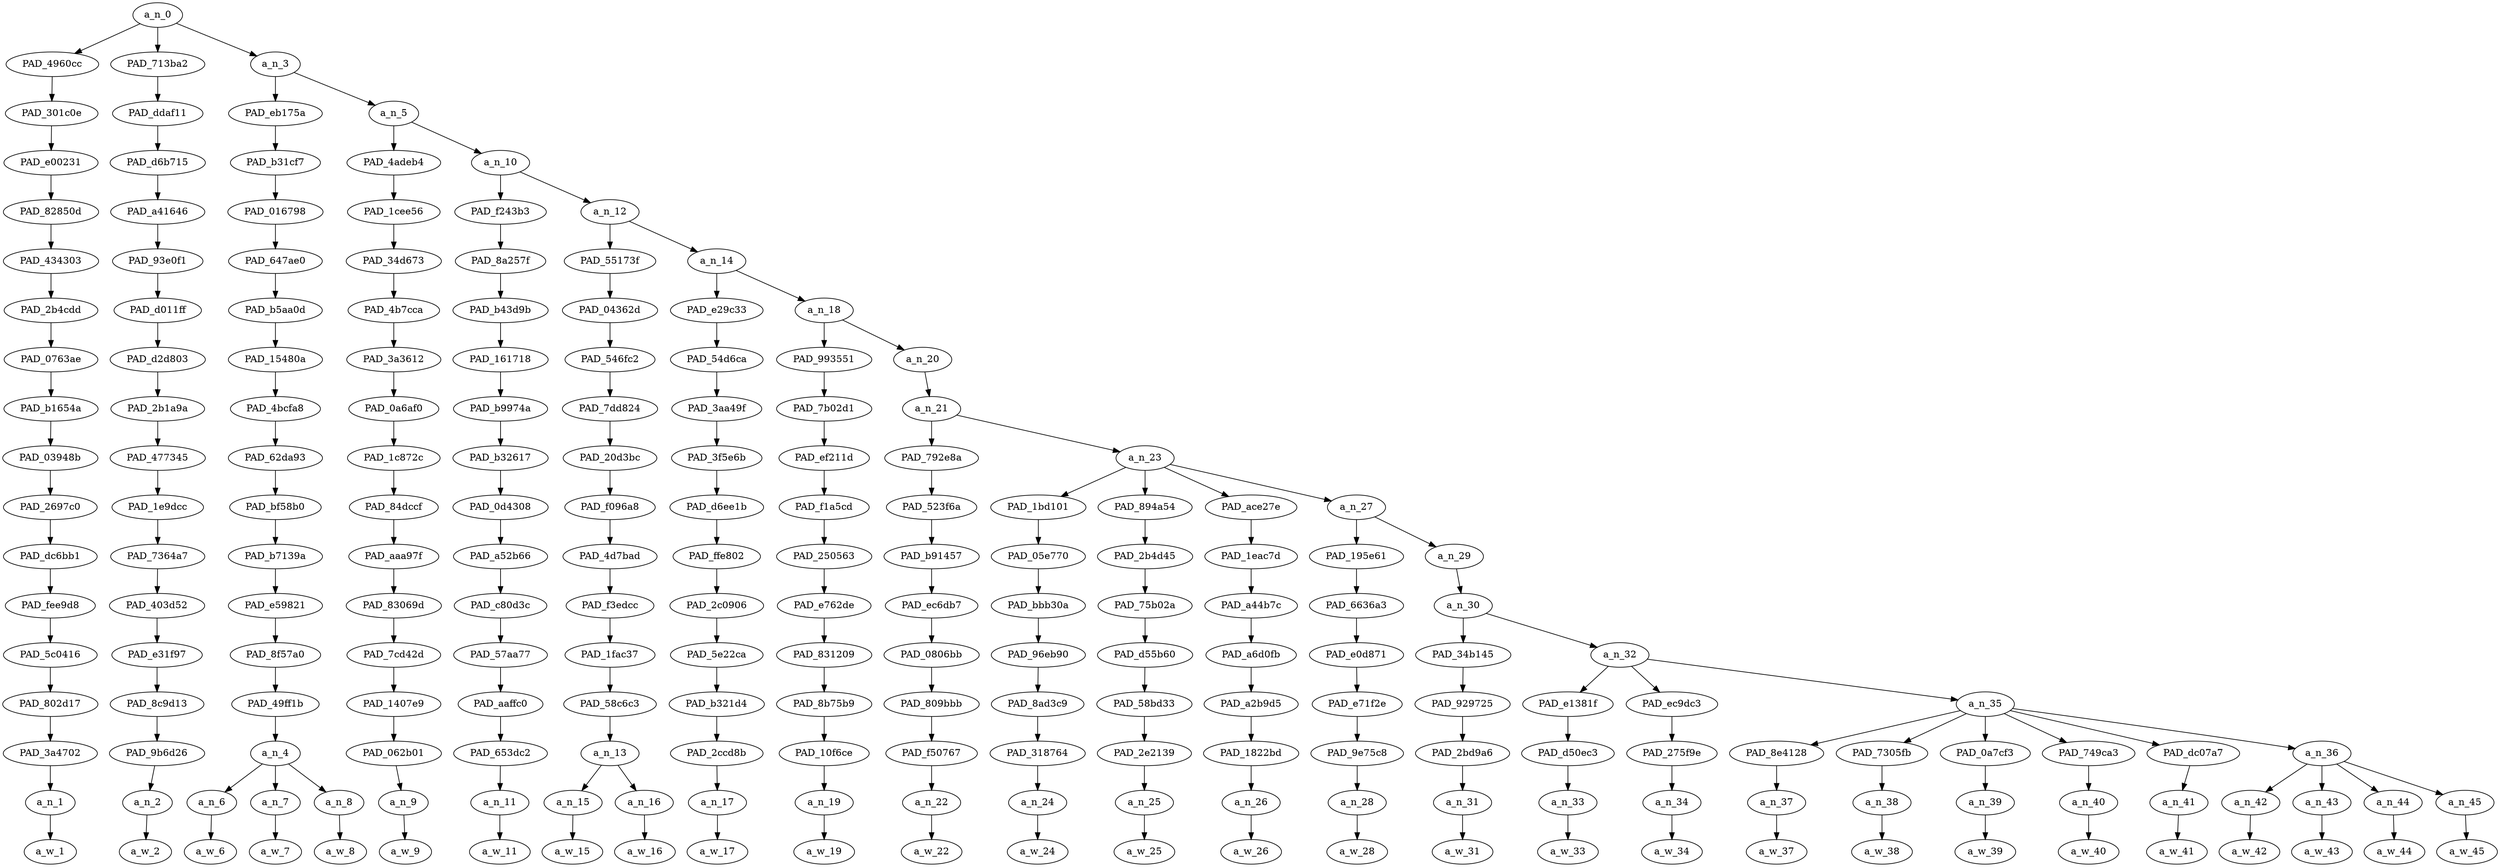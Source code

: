 strict digraph "" {
	a_n_0	[div_dir=1,
		index=0,
		level=17,
		pos="1.8668212890625,17!",
		text_span="[0, 1, 2, 3, 4, 5, 6, 7, 8, 9, 10, 11, 12, 13, 14, 15, 16, 17, 18, 19, 20, 21, 22, 23, 24, 25, 26, 27]",
		value=0.99999998];
	PAD_4960cc	[div_dir=1,
		index=0,
		level=16,
		pos="0.0,16!",
		text_span="[0]",
		value=0.02332674];
	a_n_0 -> PAD_4960cc;
	PAD_713ba2	[div_dir=1,
		index=1,
		level=16,
		pos="1.0,16!",
		text_span="[1]",
		value=0.02823639];
	a_n_0 -> PAD_713ba2;
	a_n_3	[div_dir=1,
		index=2,
		level=16,
		pos="4.6004638671875,16!",
		text_span="[2, 3, 4, 5, 6, 7, 8, 9, 10, 11, 12, 13, 14, 15, 16, 17, 18, 19, 20, 21, 22, 23, 24, 25, 26, 27]",
		value=0.94816420];
	a_n_0 -> a_n_3;
	PAD_301c0e	[div_dir=1,
		index=0,
		level=15,
		pos="0.0,15!",
		text_span="[0]",
		value=0.02332674];
	PAD_4960cc -> PAD_301c0e;
	PAD_e00231	[div_dir=1,
		index=0,
		level=14,
		pos="0.0,14!",
		text_span="[0]",
		value=0.02332674];
	PAD_301c0e -> PAD_e00231;
	PAD_82850d	[div_dir=1,
		index=0,
		level=13,
		pos="0.0,13!",
		text_span="[0]",
		value=0.02332674];
	PAD_e00231 -> PAD_82850d;
	PAD_434303	[div_dir=1,
		index=0,
		level=12,
		pos="0.0,12!",
		text_span="[0]",
		value=0.02332674];
	PAD_82850d -> PAD_434303;
	PAD_2b4cdd	[div_dir=1,
		index=0,
		level=11,
		pos="0.0,11!",
		text_span="[0]",
		value=0.02332674];
	PAD_434303 -> PAD_2b4cdd;
	PAD_0763ae	[div_dir=1,
		index=0,
		level=10,
		pos="0.0,10!",
		text_span="[0]",
		value=0.02332674];
	PAD_2b4cdd -> PAD_0763ae;
	PAD_b1654a	[div_dir=1,
		index=0,
		level=9,
		pos="0.0,9!",
		text_span="[0]",
		value=0.02332674];
	PAD_0763ae -> PAD_b1654a;
	PAD_03948b	[div_dir=1,
		index=0,
		level=8,
		pos="0.0,8!",
		text_span="[0]",
		value=0.02332674];
	PAD_b1654a -> PAD_03948b;
	PAD_2697c0	[div_dir=1,
		index=0,
		level=7,
		pos="0.0,7!",
		text_span="[0]",
		value=0.02332674];
	PAD_03948b -> PAD_2697c0;
	PAD_dc6bb1	[div_dir=1,
		index=0,
		level=6,
		pos="0.0,6!",
		text_span="[0]",
		value=0.02332674];
	PAD_2697c0 -> PAD_dc6bb1;
	PAD_fee9d8	[div_dir=1,
		index=0,
		level=5,
		pos="0.0,5!",
		text_span="[0]",
		value=0.02332674];
	PAD_dc6bb1 -> PAD_fee9d8;
	PAD_5c0416	[div_dir=1,
		index=0,
		level=4,
		pos="0.0,4!",
		text_span="[0]",
		value=0.02332674];
	PAD_fee9d8 -> PAD_5c0416;
	PAD_802d17	[div_dir=1,
		index=0,
		level=3,
		pos="0.0,3!",
		text_span="[0]",
		value=0.02332674];
	PAD_5c0416 -> PAD_802d17;
	PAD_3a4702	[div_dir=1,
		index=0,
		level=2,
		pos="0.0,2!",
		text_span="[0]",
		value=0.02332674];
	PAD_802d17 -> PAD_3a4702;
	a_n_1	[div_dir=1,
		index=0,
		level=1,
		pos="0.0,1!",
		text_span="[0]",
		value=0.02332674];
	PAD_3a4702 -> a_n_1;
	a_w_1	[div_dir=0,
		index=0,
		level=0,
		pos="0,0!",
		text_span="[0]",
		value=it];
	a_n_1 -> a_w_1;
	PAD_ddaf11	[div_dir=1,
		index=1,
		level=15,
		pos="1.0,15!",
		text_span="[1]",
		value=0.02823639];
	PAD_713ba2 -> PAD_ddaf11;
	PAD_d6b715	[div_dir=1,
		index=1,
		level=14,
		pos="1.0,14!",
		text_span="[1]",
		value=0.02823639];
	PAD_ddaf11 -> PAD_d6b715;
	PAD_a41646	[div_dir=1,
		index=1,
		level=13,
		pos="1.0,13!",
		text_span="[1]",
		value=0.02823639];
	PAD_d6b715 -> PAD_a41646;
	PAD_93e0f1	[div_dir=1,
		index=1,
		level=12,
		pos="1.0,12!",
		text_span="[1]",
		value=0.02823639];
	PAD_a41646 -> PAD_93e0f1;
	PAD_d011ff	[div_dir=1,
		index=1,
		level=11,
		pos="1.0,11!",
		text_span="[1]",
		value=0.02823639];
	PAD_93e0f1 -> PAD_d011ff;
	PAD_d2d803	[div_dir=1,
		index=1,
		level=10,
		pos="1.0,10!",
		text_span="[1]",
		value=0.02823639];
	PAD_d011ff -> PAD_d2d803;
	PAD_2b1a9a	[div_dir=1,
		index=1,
		level=9,
		pos="1.0,9!",
		text_span="[1]",
		value=0.02823639];
	PAD_d2d803 -> PAD_2b1a9a;
	PAD_477345	[div_dir=1,
		index=1,
		level=8,
		pos="1.0,8!",
		text_span="[1]",
		value=0.02823639];
	PAD_2b1a9a -> PAD_477345;
	PAD_1e9dcc	[div_dir=1,
		index=1,
		level=7,
		pos="1.0,7!",
		text_span="[1]",
		value=0.02823639];
	PAD_477345 -> PAD_1e9dcc;
	PAD_7364a7	[div_dir=1,
		index=1,
		level=6,
		pos="1.0,6!",
		text_span="[1]",
		value=0.02823639];
	PAD_1e9dcc -> PAD_7364a7;
	PAD_403d52	[div_dir=1,
		index=1,
		level=5,
		pos="1.0,5!",
		text_span="[1]",
		value=0.02823639];
	PAD_7364a7 -> PAD_403d52;
	PAD_e31f97	[div_dir=1,
		index=1,
		level=4,
		pos="1.0,4!",
		text_span="[1]",
		value=0.02823639];
	PAD_403d52 -> PAD_e31f97;
	PAD_8c9d13	[div_dir=1,
		index=1,
		level=3,
		pos="1.0,3!",
		text_span="[1]",
		value=0.02823639];
	PAD_e31f97 -> PAD_8c9d13;
	PAD_9b6d26	[div_dir=1,
		index=1,
		level=2,
		pos="1.0,2!",
		text_span="[1]",
		value=0.02823639];
	PAD_8c9d13 -> PAD_9b6d26;
	a_n_2	[div_dir=1,
		index=1,
		level=1,
		pos="1.0,1!",
		text_span="[1]",
		value=0.02823639];
	PAD_9b6d26 -> a_n_2;
	a_w_2	[div_dir=0,
		index=1,
		level=0,
		pos="1,0!",
		text_span="[1]",
		value=more];
	a_n_2 -> a_w_2;
	PAD_eb175a	[div_dir=1,
		index=2,
		level=15,
		pos="3.0,15!",
		text_span="[2, 3, 4]",
		value=0.07418823];
	a_n_3 -> PAD_eb175a;
	a_n_5	[div_dir=1,
		index=3,
		level=15,
		pos="6.200927734375,15!",
		text_span="[5, 6, 7, 8, 9, 10, 11, 12, 13, 14, 15, 16, 17, 18, 19, 20, 21, 22, 23, 24, 25, 26, 27]",
		value=0.87373681];
	a_n_3 -> a_n_5;
	PAD_b31cf7	[div_dir=1,
		index=2,
		level=14,
		pos="3.0,14!",
		text_span="[2, 3, 4]",
		value=0.07418823];
	PAD_eb175a -> PAD_b31cf7;
	PAD_016798	[div_dir=1,
		index=2,
		level=13,
		pos="3.0,13!",
		text_span="[2, 3, 4]",
		value=0.07418823];
	PAD_b31cf7 -> PAD_016798;
	PAD_647ae0	[div_dir=1,
		index=2,
		level=12,
		pos="3.0,12!",
		text_span="[2, 3, 4]",
		value=0.07418823];
	PAD_016798 -> PAD_647ae0;
	PAD_b5aa0d	[div_dir=1,
		index=2,
		level=11,
		pos="3.0,11!",
		text_span="[2, 3, 4]",
		value=0.07418823];
	PAD_647ae0 -> PAD_b5aa0d;
	PAD_15480a	[div_dir=1,
		index=2,
		level=10,
		pos="3.0,10!",
		text_span="[2, 3, 4]",
		value=0.07418823];
	PAD_b5aa0d -> PAD_15480a;
	PAD_4bcfa8	[div_dir=1,
		index=2,
		level=9,
		pos="3.0,9!",
		text_span="[2, 3, 4]",
		value=0.07418823];
	PAD_15480a -> PAD_4bcfa8;
	PAD_62da93	[div_dir=1,
		index=2,
		level=8,
		pos="3.0,8!",
		text_span="[2, 3, 4]",
		value=0.07418823];
	PAD_4bcfa8 -> PAD_62da93;
	PAD_bf58b0	[div_dir=1,
		index=2,
		level=7,
		pos="3.0,7!",
		text_span="[2, 3, 4]",
		value=0.07418823];
	PAD_62da93 -> PAD_bf58b0;
	PAD_b7139a	[div_dir=1,
		index=2,
		level=6,
		pos="3.0,6!",
		text_span="[2, 3, 4]",
		value=0.07418823];
	PAD_bf58b0 -> PAD_b7139a;
	PAD_e59821	[div_dir=1,
		index=2,
		level=5,
		pos="3.0,5!",
		text_span="[2, 3, 4]",
		value=0.07418823];
	PAD_b7139a -> PAD_e59821;
	PAD_8f57a0	[div_dir=1,
		index=2,
		level=4,
		pos="3.0,4!",
		text_span="[2, 3, 4]",
		value=0.07418823];
	PAD_e59821 -> PAD_8f57a0;
	PAD_49ff1b	[div_dir=1,
		index=2,
		level=3,
		pos="3.0,3!",
		text_span="[2, 3, 4]",
		value=0.07418823];
	PAD_8f57a0 -> PAD_49ff1b;
	a_n_4	[div_dir=1,
		index=2,
		level=2,
		pos="3.0,2!",
		text_span="[2, 3, 4]",
		value=0.07418823];
	PAD_49ff1b -> a_n_4;
	a_n_6	[div_dir=1,
		index=2,
		level=1,
		pos="2.0,1!",
		text_span="[2]",
		value=0.02332725];
	a_n_4 -> a_n_6;
	a_n_7	[div_dir=-1,
		index=3,
		level=1,
		pos="3.0,1!",
		text_span="[3]",
		value=0.02580931];
	a_n_4 -> a_n_7;
	a_n_8	[div_dir=1,
		index=4,
		level=1,
		pos="4.0,1!",
		text_span="[4]",
		value=0.02501307];
	a_n_4 -> a_n_8;
	a_w_6	[div_dir=0,
		index=2,
		level=0,
		pos="2,0!",
		text_span="[2]",
		value=it1];
	a_n_6 -> a_w_6;
	a_w_7	[div_dir=0,
		index=3,
		level=0,
		pos="3,0!",
		text_span="[3]",
		value=news];
	a_n_7 -> a_w_7;
	a_w_8	[div_dir=0,
		index=4,
		level=0,
		pos="4,0!",
		text_span="[4]",
		value=community];
	a_n_8 -> a_w_8;
	PAD_4adeb4	[div_dir=-1,
		index=3,
		level=14,
		pos="5.0,14!",
		text_span="[5]",
		value=0.01993238];
	a_n_5 -> PAD_4adeb4;
	a_n_10	[div_dir=1,
		index=4,
		level=14,
		pos="7.40185546875,14!",
		text_span="[6, 7, 8, 9, 10, 11, 12, 13, 14, 15, 16, 17, 18, 19, 20, 21, 22, 23, 24, 25, 26, 27]",
		value=0.85356505];
	a_n_5 -> a_n_10;
	PAD_1cee56	[div_dir=-1,
		index=3,
		level=13,
		pos="5.0,13!",
		text_span="[5]",
		value=0.01993238];
	PAD_4adeb4 -> PAD_1cee56;
	PAD_34d673	[div_dir=-1,
		index=3,
		level=12,
		pos="5.0,12!",
		text_span="[5]",
		value=0.01993238];
	PAD_1cee56 -> PAD_34d673;
	PAD_4b7cca	[div_dir=-1,
		index=3,
		level=11,
		pos="5.0,11!",
		text_span="[5]",
		value=0.01993238];
	PAD_34d673 -> PAD_4b7cca;
	PAD_3a3612	[div_dir=-1,
		index=3,
		level=10,
		pos="5.0,10!",
		text_span="[5]",
		value=0.01993238];
	PAD_4b7cca -> PAD_3a3612;
	PAD_0a6af0	[div_dir=-1,
		index=3,
		level=9,
		pos="5.0,9!",
		text_span="[5]",
		value=0.01993238];
	PAD_3a3612 -> PAD_0a6af0;
	PAD_1c872c	[div_dir=-1,
		index=3,
		level=8,
		pos="5.0,8!",
		text_span="[5]",
		value=0.01993238];
	PAD_0a6af0 -> PAD_1c872c;
	PAD_84dccf	[div_dir=-1,
		index=3,
		level=7,
		pos="5.0,7!",
		text_span="[5]",
		value=0.01993238];
	PAD_1c872c -> PAD_84dccf;
	PAD_aaa97f	[div_dir=-1,
		index=3,
		level=6,
		pos="5.0,6!",
		text_span="[5]",
		value=0.01993238];
	PAD_84dccf -> PAD_aaa97f;
	PAD_83069d	[div_dir=-1,
		index=3,
		level=5,
		pos="5.0,5!",
		text_span="[5]",
		value=0.01993238];
	PAD_aaa97f -> PAD_83069d;
	PAD_7cd42d	[div_dir=-1,
		index=3,
		level=4,
		pos="5.0,4!",
		text_span="[5]",
		value=0.01993238];
	PAD_83069d -> PAD_7cd42d;
	PAD_1407e9	[div_dir=-1,
		index=3,
		level=3,
		pos="5.0,3!",
		text_span="[5]",
		value=0.01993238];
	PAD_7cd42d -> PAD_1407e9;
	PAD_062b01	[div_dir=-1,
		index=3,
		level=2,
		pos="5.0,2!",
		text_span="[5]",
		value=0.01993238];
	PAD_1407e9 -> PAD_062b01;
	a_n_9	[div_dir=-1,
		index=5,
		level=1,
		pos="5.0,1!",
		text_span="[5]",
		value=0.01993238];
	PAD_062b01 -> a_n_9;
	a_w_9	[div_dir=0,
		index=5,
		level=0,
		pos="5,0!",
		text_span="[5]",
		value=looks];
	a_n_9 -> a_w_9;
	PAD_f243b3	[div_dir=-1,
		index=4,
		level=13,
		pos="6.0,13!",
		text_span="[6]",
		value=0.01594391];
	a_n_10 -> PAD_f243b3;
	a_n_12	[div_dir=1,
		index=5,
		level=13,
		pos="8.8037109375,13!",
		text_span="[7, 8, 9, 10, 11, 12, 13, 14, 15, 16, 17, 18, 19, 20, 21, 22, 23, 24, 25, 26, 27]",
		value=0.83737575];
	a_n_10 -> a_n_12;
	PAD_8a257f	[div_dir=-1,
		index=4,
		level=12,
		pos="6.0,12!",
		text_span="[6]",
		value=0.01594391];
	PAD_f243b3 -> PAD_8a257f;
	PAD_b43d9b	[div_dir=-1,
		index=4,
		level=11,
		pos="6.0,11!",
		text_span="[6]",
		value=0.01594391];
	PAD_8a257f -> PAD_b43d9b;
	PAD_161718	[div_dir=-1,
		index=4,
		level=10,
		pos="6.0,10!",
		text_span="[6]",
		value=0.01594391];
	PAD_b43d9b -> PAD_161718;
	PAD_b9974a	[div_dir=-1,
		index=4,
		level=9,
		pos="6.0,9!",
		text_span="[6]",
		value=0.01594391];
	PAD_161718 -> PAD_b9974a;
	PAD_b32617	[div_dir=-1,
		index=4,
		level=8,
		pos="6.0,8!",
		text_span="[6]",
		value=0.01594391];
	PAD_b9974a -> PAD_b32617;
	PAD_0d4308	[div_dir=-1,
		index=4,
		level=7,
		pos="6.0,7!",
		text_span="[6]",
		value=0.01594391];
	PAD_b32617 -> PAD_0d4308;
	PAD_a52b66	[div_dir=-1,
		index=4,
		level=6,
		pos="6.0,6!",
		text_span="[6]",
		value=0.01594391];
	PAD_0d4308 -> PAD_a52b66;
	PAD_c80d3c	[div_dir=-1,
		index=4,
		level=5,
		pos="6.0,5!",
		text_span="[6]",
		value=0.01594391];
	PAD_a52b66 -> PAD_c80d3c;
	PAD_57aa77	[div_dir=-1,
		index=4,
		level=4,
		pos="6.0,4!",
		text_span="[6]",
		value=0.01594391];
	PAD_c80d3c -> PAD_57aa77;
	PAD_aaffc0	[div_dir=-1,
		index=4,
		level=3,
		pos="6.0,3!",
		text_span="[6]",
		value=0.01594391];
	PAD_57aa77 -> PAD_aaffc0;
	PAD_653dc2	[div_dir=-1,
		index=4,
		level=2,
		pos="6.0,2!",
		text_span="[6]",
		value=0.01594391];
	PAD_aaffc0 -> PAD_653dc2;
	a_n_11	[div_dir=-1,
		index=6,
		level=1,
		pos="6.0,1!",
		text_span="[6]",
		value=0.01594391];
	PAD_653dc2 -> a_n_11;
	a_w_11	[div_dir=0,
		index=6,
		level=0,
		pos="6,0!",
		text_span="[6]",
		value=into];
	a_n_11 -> a_w_11;
	PAD_55173f	[div_dir=1,
		index=5,
		level=12,
		pos="7.5,12!",
		text_span="[7, 8]",
		value=0.03784092];
	a_n_12 -> PAD_55173f;
	a_n_14	[div_dir=1,
		index=6,
		level=12,
		pos="10.107421875,12!",
		text_span="[9, 10, 11, 12, 13, 14, 15, 16, 17, 18, 19, 20, 21, 22, 23, 24, 25, 26, 27]",
		value=0.79928198];
	a_n_12 -> a_n_14;
	PAD_04362d	[div_dir=1,
		index=5,
		level=11,
		pos="7.5,11!",
		text_span="[7, 8]",
		value=0.03784092];
	PAD_55173f -> PAD_04362d;
	PAD_546fc2	[div_dir=1,
		index=5,
		level=10,
		pos="7.5,10!",
		text_span="[7, 8]",
		value=0.03784092];
	PAD_04362d -> PAD_546fc2;
	PAD_7dd824	[div_dir=1,
		index=5,
		level=9,
		pos="7.5,9!",
		text_span="[7, 8]",
		value=0.03784092];
	PAD_546fc2 -> PAD_7dd824;
	PAD_20d3bc	[div_dir=1,
		index=5,
		level=8,
		pos="7.5,8!",
		text_span="[7, 8]",
		value=0.03784092];
	PAD_7dd824 -> PAD_20d3bc;
	PAD_f096a8	[div_dir=1,
		index=5,
		level=7,
		pos="7.5,7!",
		text_span="[7, 8]",
		value=0.03784092];
	PAD_20d3bc -> PAD_f096a8;
	PAD_4d7bad	[div_dir=1,
		index=5,
		level=6,
		pos="7.5,6!",
		text_span="[7, 8]",
		value=0.03784092];
	PAD_f096a8 -> PAD_4d7bad;
	PAD_f3edcc	[div_dir=1,
		index=5,
		level=5,
		pos="7.5,5!",
		text_span="[7, 8]",
		value=0.03784092];
	PAD_4d7bad -> PAD_f3edcc;
	PAD_1fac37	[div_dir=1,
		index=5,
		level=4,
		pos="7.5,4!",
		text_span="[7, 8]",
		value=0.03784092];
	PAD_f3edcc -> PAD_1fac37;
	PAD_58c6c3	[div_dir=1,
		index=5,
		level=3,
		pos="7.5,3!",
		text_span="[7, 8]",
		value=0.03784092];
	PAD_1fac37 -> PAD_58c6c3;
	a_n_13	[div_dir=1,
		index=5,
		level=2,
		pos="7.5,2!",
		text_span="[7, 8]",
		value=0.03784092];
	PAD_58c6c3 -> a_n_13;
	a_n_15	[div_dir=1,
		index=7,
		level=1,
		pos="7.0,1!",
		text_span="[7]",
		value=0.01585047];
	a_n_13 -> a_n_15;
	a_n_16	[div_dir=1,
		index=8,
		level=1,
		pos="8.0,1!",
		text_span="[8]",
		value=0.02189218];
	a_n_13 -> a_n_16;
	a_w_15	[div_dir=0,
		index=7,
		level=0,
		pos="7,0!",
		text_span="[7]",
		value=the];
	a_n_15 -> a_w_15;
	a_w_16	[div_dir=0,
		index=8,
		level=0,
		pos="8,0!",
		text_span="[8]",
		value=lives];
	a_n_16 -> a_w_16;
	PAD_e29c33	[div_dir=-1,
		index=6,
		level=11,
		pos="9.0,11!",
		text_span="[9]",
		value=0.01659629];
	a_n_14 -> PAD_e29c33;
	a_n_18	[div_dir=1,
		index=7,
		level=11,
		pos="11.21484375,11!",
		text_span="[10, 11, 12, 13, 14, 15, 16, 17, 18, 19, 20, 21, 22, 23, 24, 25, 26, 27]",
		value=0.78245106];
	a_n_14 -> a_n_18;
	PAD_54d6ca	[div_dir=-1,
		index=6,
		level=10,
		pos="9.0,10!",
		text_span="[9]",
		value=0.01659629];
	PAD_e29c33 -> PAD_54d6ca;
	PAD_3aa49f	[div_dir=-1,
		index=6,
		level=9,
		pos="9.0,9!",
		text_span="[9]",
		value=0.01659629];
	PAD_54d6ca -> PAD_3aa49f;
	PAD_3f5e6b	[div_dir=-1,
		index=6,
		level=8,
		pos="9.0,8!",
		text_span="[9]",
		value=0.01659629];
	PAD_3aa49f -> PAD_3f5e6b;
	PAD_d6ee1b	[div_dir=-1,
		index=6,
		level=7,
		pos="9.0,7!",
		text_span="[9]",
		value=0.01659629];
	PAD_3f5e6b -> PAD_d6ee1b;
	PAD_ffe802	[div_dir=-1,
		index=6,
		level=6,
		pos="9.0,6!",
		text_span="[9]",
		value=0.01659629];
	PAD_d6ee1b -> PAD_ffe802;
	PAD_2c0906	[div_dir=-1,
		index=6,
		level=5,
		pos="9.0,5!",
		text_span="[9]",
		value=0.01659629];
	PAD_ffe802 -> PAD_2c0906;
	PAD_5e22ca	[div_dir=-1,
		index=6,
		level=4,
		pos="9.0,4!",
		text_span="[9]",
		value=0.01659629];
	PAD_2c0906 -> PAD_5e22ca;
	PAD_b321d4	[div_dir=-1,
		index=6,
		level=3,
		pos="9.0,3!",
		text_span="[9]",
		value=0.01659629];
	PAD_5e22ca -> PAD_b321d4;
	PAD_2ccd8b	[div_dir=-1,
		index=6,
		level=2,
		pos="9.0,2!",
		text_span="[9]",
		value=0.01659629];
	PAD_b321d4 -> PAD_2ccd8b;
	a_n_17	[div_dir=-1,
		index=9,
		level=1,
		pos="9.0,1!",
		text_span="[9]",
		value=0.01659629];
	PAD_2ccd8b -> a_n_17;
	a_w_17	[div_dir=0,
		index=9,
		level=0,
		pos="9,0!",
		text_span="[9]",
		value=of];
	a_n_17 -> a_w_17;
	PAD_993551	[div_dir=-1,
		index=7,
		level=10,
		pos="10.0,10!",
		text_span="[10]",
		value=0.01882896];
	a_n_18 -> PAD_993551;
	a_n_20	[div_dir=1,
		index=8,
		level=10,
		pos="12.4296875,10!",
		text_span="[11, 12, 13, 14, 15, 16, 17, 18, 19, 20, 21, 22, 23, 24, 25, 26, 27]",
		value=0.76336683];
	a_n_18 -> a_n_20;
	PAD_7b02d1	[div_dir=-1,
		index=7,
		level=9,
		pos="10.0,9!",
		text_span="[10]",
		value=0.01882896];
	PAD_993551 -> PAD_7b02d1;
	PAD_ef211d	[div_dir=-1,
		index=7,
		level=8,
		pos="10.0,8!",
		text_span="[10]",
		value=0.01882896];
	PAD_7b02d1 -> PAD_ef211d;
	PAD_f1a5cd	[div_dir=-1,
		index=7,
		level=7,
		pos="10.0,7!",
		text_span="[10]",
		value=0.01882896];
	PAD_ef211d -> PAD_f1a5cd;
	PAD_250563	[div_dir=-1,
		index=7,
		level=6,
		pos="10.0,6!",
		text_span="[10]",
		value=0.01882896];
	PAD_f1a5cd -> PAD_250563;
	PAD_e762de	[div_dir=-1,
		index=7,
		level=5,
		pos="10.0,5!",
		text_span="[10]",
		value=0.01882896];
	PAD_250563 -> PAD_e762de;
	PAD_831209	[div_dir=-1,
		index=7,
		level=4,
		pos="10.0,4!",
		text_span="[10]",
		value=0.01882896];
	PAD_e762de -> PAD_831209;
	PAD_8b75b9	[div_dir=-1,
		index=7,
		level=3,
		pos="10.0,3!",
		text_span="[10]",
		value=0.01882896];
	PAD_831209 -> PAD_8b75b9;
	PAD_10f6ce	[div_dir=-1,
		index=7,
		level=2,
		pos="10.0,2!",
		text_span="[10]",
		value=0.01882896];
	PAD_8b75b9 -> PAD_10f6ce;
	a_n_19	[div_dir=-1,
		index=10,
		level=1,
		pos="10.0,1!",
		text_span="[10]",
		value=0.01882896];
	PAD_10f6ce -> a_n_19;
	a_w_19	[div_dir=0,
		index=10,
		level=0,
		pos="10,0!",
		text_span="[10]",
		value=people];
	a_n_19 -> a_w_19;
	a_n_21	[div_dir=1,
		index=8,
		level=9,
		pos="12.4296875,9!",
		text_span="[11, 12, 13, 14, 15, 16, 17, 18, 19, 20, 21, 22, 23, 24, 25, 26, 27]",
		value=0.76310145];
	a_n_20 -> a_n_21;
	PAD_792e8a	[div_dir=1,
		index=8,
		level=8,
		pos="11.0,8!",
		text_span="[11]",
		value=0.01575933];
	a_n_21 -> PAD_792e8a;
	a_n_23	[div_dir=1,
		index=9,
		level=8,
		pos="13.859375,8!",
		text_span="[12, 13, 14, 15, 16, 17, 18, 19, 20, 21, 22, 23, 24, 25, 26, 27]",
		value=0.74707674];
	a_n_21 -> a_n_23;
	PAD_523f6a	[div_dir=1,
		index=8,
		level=7,
		pos="11.0,7!",
		text_span="[11]",
		value=0.01575933];
	PAD_792e8a -> PAD_523f6a;
	PAD_b91457	[div_dir=1,
		index=8,
		level=6,
		pos="11.0,6!",
		text_span="[11]",
		value=0.01575933];
	PAD_523f6a -> PAD_b91457;
	PAD_ec6db7	[div_dir=1,
		index=8,
		level=5,
		pos="11.0,5!",
		text_span="[11]",
		value=0.01575933];
	PAD_b91457 -> PAD_ec6db7;
	PAD_0806bb	[div_dir=1,
		index=8,
		level=4,
		pos="11.0,4!",
		text_span="[11]",
		value=0.01575933];
	PAD_ec6db7 -> PAD_0806bb;
	PAD_809bbb	[div_dir=1,
		index=8,
		level=3,
		pos="11.0,3!",
		text_span="[11]",
		value=0.01575933];
	PAD_0806bb -> PAD_809bbb;
	PAD_f50767	[div_dir=1,
		index=8,
		level=2,
		pos="11.0,2!",
		text_span="[11]",
		value=0.01575933];
	PAD_809bbb -> PAD_f50767;
	a_n_22	[div_dir=1,
		index=11,
		level=1,
		pos="11.0,1!",
		text_span="[11]",
		value=0.01575933];
	PAD_f50767 -> a_n_22;
	a_w_22	[div_dir=0,
		index=11,
		level=0,
		pos="11,0!",
		text_span="[11]",
		value=we];
	a_n_22 -> a_w_22;
	PAD_1bd101	[div_dir=-1,
		index=9,
		level=7,
		pos="12.0,7!",
		text_span="[12]",
		value=0.01336899];
	a_n_23 -> PAD_1bd101;
	PAD_894a54	[div_dir=-1,
		index=10,
		level=7,
		pos="13.0,7!",
		text_span="[13]",
		value=0.01603528];
	a_n_23 -> PAD_894a54;
	PAD_ace27e	[div_dir=-1,
		index=11,
		level=7,
		pos="14.0,7!",
		text_span="[14]",
		value=0.01443259];
	a_n_23 -> PAD_ace27e;
	a_n_27	[div_dir=1,
		index=12,
		level=7,
		pos="16.4375,7!",
		text_span="[15, 16, 17, 18, 19, 20, 21, 22, 23, 24, 25, 26, 27]",
		value=0.70298817];
	a_n_23 -> a_n_27;
	PAD_05e770	[div_dir=-1,
		index=9,
		level=6,
		pos="12.0,6!",
		text_span="[12]",
		value=0.01336899];
	PAD_1bd101 -> PAD_05e770;
	PAD_bbb30a	[div_dir=-1,
		index=9,
		level=5,
		pos="12.0,5!",
		text_span="[12]",
		value=0.01336899];
	PAD_05e770 -> PAD_bbb30a;
	PAD_96eb90	[div_dir=-1,
		index=9,
		level=4,
		pos="12.0,4!",
		text_span="[12]",
		value=0.01336899];
	PAD_bbb30a -> PAD_96eb90;
	PAD_8ad3c9	[div_dir=-1,
		index=9,
		level=3,
		pos="12.0,3!",
		text_span="[12]",
		value=0.01336899];
	PAD_96eb90 -> PAD_8ad3c9;
	PAD_318764	[div_dir=-1,
		index=9,
		level=2,
		pos="12.0,2!",
		text_span="[12]",
		value=0.01336899];
	PAD_8ad3c9 -> PAD_318764;
	a_n_24	[div_dir=-1,
		index=12,
		level=1,
		pos="12.0,1!",
		text_span="[12]",
		value=0.01336899];
	PAD_318764 -> a_n_24;
	a_w_24	[div_dir=0,
		index=12,
		level=0,
		pos="12,0!",
		text_span="[12]",
		value=d];
	a_n_24 -> a_w_24;
	PAD_2b4d45	[div_dir=-1,
		index=10,
		level=6,
		pos="13.0,6!",
		text_span="[13]",
		value=0.01603528];
	PAD_894a54 -> PAD_2b4d45;
	PAD_75b02a	[div_dir=-1,
		index=10,
		level=5,
		pos="13.0,5!",
		text_span="[13]",
		value=0.01603528];
	PAD_2b4d45 -> PAD_75b02a;
	PAD_d55b60	[div_dir=-1,
		index=10,
		level=4,
		pos="13.0,4!",
		text_span="[13]",
		value=0.01603528];
	PAD_75b02a -> PAD_d55b60;
	PAD_58bd33	[div_dir=-1,
		index=10,
		level=3,
		pos="13.0,3!",
		text_span="[13]",
		value=0.01603528];
	PAD_d55b60 -> PAD_58bd33;
	PAD_2e2139	[div_dir=-1,
		index=10,
		level=2,
		pos="13.0,2!",
		text_span="[13]",
		value=0.01603528];
	PAD_58bd33 -> PAD_2e2139;
	a_n_25	[div_dir=-1,
		index=13,
		level=1,
		pos="13.0,1!",
		text_span="[13]",
		value=0.01603528];
	PAD_2e2139 -> a_n_25;
	a_w_25	[div_dir=0,
		index=13,
		level=0,
		pos="13,0!",
		text_span="[13]",
		value=otherwise];
	a_n_25 -> a_w_25;
	PAD_1eac7d	[div_dir=-1,
		index=11,
		level=6,
		pos="14.0,6!",
		text_span="[14]",
		value=0.01443259];
	PAD_ace27e -> PAD_1eac7d;
	PAD_a44b7c	[div_dir=-1,
		index=11,
		level=5,
		pos="14.0,5!",
		text_span="[14]",
		value=0.01443259];
	PAD_1eac7d -> PAD_a44b7c;
	PAD_a6d0fb	[div_dir=-1,
		index=11,
		level=4,
		pos="14.0,4!",
		text_span="[14]",
		value=0.01443259];
	PAD_a44b7c -> PAD_a6d0fb;
	PAD_a2b9d5	[div_dir=-1,
		index=11,
		level=3,
		pos="14.0,3!",
		text_span="[14]",
		value=0.01443259];
	PAD_a6d0fb -> PAD_a2b9d5;
	PAD_1822bd	[div_dir=-1,
		index=11,
		level=2,
		pos="14.0,2!",
		text_span="[14]",
		value=0.01443259];
	PAD_a2b9d5 -> PAD_1822bd;
	a_n_26	[div_dir=-1,
		index=14,
		level=1,
		pos="14.0,1!",
		text_span="[14]",
		value=0.01443259];
	PAD_1822bd -> a_n_26;
	a_w_26	[div_dir=0,
		index=14,
		level=0,
		pos="14,0!",
		text_span="[14]",
		value=not];
	a_n_26 -> a_w_26;
	PAD_195e61	[div_dir=-1,
		index=12,
		level=6,
		pos="15.0,6!",
		text_span="[15]",
		value=0.01585338];
	a_n_27 -> PAD_195e61;
	a_n_29	[div_dir=1,
		index=13,
		level=6,
		pos="17.875,6!",
		text_span="[16, 17, 18, 19, 20, 21, 22, 23, 24, 25, 26, 27]",
		value=0.68681267];
	a_n_27 -> a_n_29;
	PAD_6636a3	[div_dir=-1,
		index=12,
		level=5,
		pos="15.0,5!",
		text_span="[15]",
		value=0.01585338];
	PAD_195e61 -> PAD_6636a3;
	PAD_e0d871	[div_dir=-1,
		index=12,
		level=4,
		pos="15.0,4!",
		text_span="[15]",
		value=0.01585338];
	PAD_6636a3 -> PAD_e0d871;
	PAD_e71f2e	[div_dir=-1,
		index=12,
		level=3,
		pos="15.0,3!",
		text_span="[15]",
		value=0.01585338];
	PAD_e0d871 -> PAD_e71f2e;
	PAD_9e75c8	[div_dir=-1,
		index=12,
		level=2,
		pos="15.0,2!",
		text_span="[15]",
		value=0.01585338];
	PAD_e71f2e -> PAD_9e75c8;
	a_n_28	[div_dir=-1,
		index=15,
		level=1,
		pos="15.0,1!",
		text_span="[15]",
		value=0.01585338];
	PAD_9e75c8 -> a_n_28;
	a_w_28	[div_dir=0,
		index=15,
		level=0,
		pos="15,0!",
		text_span="[15]",
		value=know];
	a_n_28 -> a_w_28;
	a_n_30	[div_dir=1,
		index=13,
		level=5,
		pos="17.875,5!",
		text_span="[16, 17, 18, 19, 20, 21, 22, 23, 24, 25, 26, 27]",
		value=0.68647427];
	a_n_29 -> a_n_30;
	PAD_34b145	[div_dir=1,
		index=13,
		level=4,
		pos="16.0,4!",
		text_span="[16]",
		value=0.01924696];
	a_n_30 -> PAD_34b145;
	a_n_32	[div_dir=1,
		index=14,
		level=4,
		pos="19.75,4!",
		text_span="[17, 18, 19, 20, 21, 22, 23, 24, 25, 26, 27]",
		value=0.66688892];
	a_n_30 -> a_n_32;
	PAD_929725	[div_dir=1,
		index=13,
		level=3,
		pos="16.0,3!",
		text_span="[16]",
		value=0.01924696];
	PAD_34b145 -> PAD_929725;
	PAD_2bd9a6	[div_dir=1,
		index=13,
		level=2,
		pos="16.0,2!",
		text_span="[16]",
		value=0.01924696];
	PAD_929725 -> PAD_2bd9a6;
	a_n_31	[div_dir=1,
		index=16,
		level=1,
		pos="16.0,1!",
		text_span="[16]",
		value=0.01924696];
	PAD_2bd9a6 -> a_n_31;
	a_w_31	[div_dir=0,
		index=16,
		level=0,
		pos="16,0!",
		text_span="[16]",
		value=let];
	a_n_31 -> a_w_31;
	PAD_e1381f	[div_dir=1,
		index=14,
		level=3,
		pos="17.0,3!",
		text_span="[17]",
		value=0.01677824];
	a_n_32 -> PAD_e1381f;
	PAD_ec9dc3	[div_dir=-1,
		index=15,
		level=3,
		pos="18.0,3!",
		text_span="[18]",
		value=0.02168731];
	a_n_32 -> PAD_ec9dc3;
	a_n_35	[div_dir=1,
		index=16,
		level=3,
		pos="24.25,3!",
		text_span="[19, 20, 21, 22, 23, 24, 25, 26, 27]",
		value=0.62808358];
	a_n_32 -> a_n_35;
	PAD_d50ec3	[div_dir=1,
		index=14,
		level=2,
		pos="17.0,2!",
		text_span="[17]",
		value=0.01677824];
	PAD_e1381f -> PAD_d50ec3;
	a_n_33	[div_dir=1,
		index=17,
		level=1,
		pos="17.0,1!",
		text_span="[17]",
		value=0.01677824];
	PAD_d50ec3 -> a_n_33;
	a_w_33	[div_dir=0,
		index=17,
		level=0,
		pos="17,0!",
		text_span="[17]",
		value=get];
	a_n_33 -> a_w_33;
	PAD_275f9e	[div_dir=-1,
		index=15,
		level=2,
		pos="18.0,2!",
		text_span="[18]",
		value=0.02168731];
	PAD_ec9dc3 -> PAD_275f9e;
	a_n_34	[div_dir=-1,
		index=18,
		level=1,
		pos="18.0,1!",
		text_span="[18]",
		value=0.02168731];
	PAD_275f9e -> a_n_34;
	a_w_34	[div_dir=0,
		index=18,
		level=0,
		pos="18,0!",
		text_span="[18]",
		value=real];
	a_n_34 -> a_w_34;
	PAD_8e4128	[div_dir=1,
		index=17,
		level=2,
		pos="23.0,2!",
		text_span="[23]",
		value=0.07510365];
	a_n_35 -> PAD_8e4128;
	PAD_7305fb	[div_dir=-1,
		index=18,
		level=2,
		pos="24.0,2!",
		text_span="[24]",
		value=0.05340120];
	a_n_35 -> PAD_7305fb;
	PAD_0a7cf3	[div_dir=1,
		index=19,
		level=2,
		pos="25.0,2!",
		text_span="[25]",
		value=0.16597463];
	a_n_35 -> PAD_0a7cf3;
	PAD_749ca3	[div_dir=-1,
		index=20,
		level=2,
		pos="26.0,2!",
		text_span="[26]",
		value=0.03399195];
	a_n_35 -> PAD_749ca3;
	PAD_dc07a7	[div_dir=1,
		index=21,
		level=2,
		pos="27.0,2!",
		text_span="[27]",
		value=0.21668220];
	a_n_35 -> PAD_dc07a7;
	a_n_36	[div_dir=-1,
		index=16,
		level=2,
		pos="20.5,2!",
		text_span="[19, 20, 21, 22]",
		value=0.08253068];
	a_n_35 -> a_n_36;
	a_n_37	[div_dir=1,
		index=23,
		level=1,
		pos="23.0,1!",
		text_span="[23]",
		value=0.07510365];
	PAD_8e4128 -> a_n_37;
	a_w_37	[div_dir=0,
		index=23,
		level=0,
		pos="23,0!",
		text_span="[23]",
		value=ghetto];
	a_n_37 -> a_w_37;
	a_n_38	[div_dir=-1,
		index=24,
		level=1,
		pos="24.0,1!",
		text_span="[24]",
		value=0.05340120];
	PAD_7305fb -> a_n_38;
	a_w_38	[div_dir=0,
		index=24,
		level=0,
		pos="24,0!",
		text_span="[24]",
		value=phone];
	a_n_38 -> a_w_38;
	a_n_39	[div_dir=1,
		index=25,
		level=1,
		pos="25.0,1!",
		text_span="[25]",
		value=0.16597463];
	PAD_0a7cf3 -> a_n_39;
	a_w_39	[div_dir=0,
		index=25,
		level=0,
		pos="25,0!",
		text_span="[25]",
		value=dindus];
	a_n_39 -> a_w_39;
	a_n_40	[div_dir=-1,
		index=26,
		level=1,
		pos="26.0,1!",
		text_span="[26]",
		value=0.03399195];
	PAD_749ca3 -> a_n_40;
	a_w_40	[div_dir=0,
		index=26,
		level=0,
		pos="26,0!",
		text_span="[26]",
		value=and];
	a_n_40 -> a_w_40;
	a_n_41	[div_dir=1,
		index=27,
		level=1,
		pos="27.0,1!",
		text_span="[27]",
		value=0.21668220];
	PAD_dc07a7 -> a_n_41;
	a_w_41	[div_dir=0,
		index=27,
		level=0,
		pos="27,0!",
		text_span="[27]",
		value=skanks];
	a_n_41 -> a_w_41;
	a_n_42	[div_dir=1,
		index=19,
		level=1,
		pos="19.0,1!",
		text_span="[19]",
		value=0.02057555];
	a_n_36 -> a_n_42;
	a_n_43	[div_dir=-1,
		index=20,
		level=1,
		pos="20.0,1!",
		text_span="[20]",
		value=0.01749640];
	a_n_36 -> a_n_43;
	a_n_44	[div_dir=-1,
		index=21,
		level=1,
		pos="21.0,1!",
		text_span="[21]",
		value=0.01666976];
	a_n_36 -> a_n_44;
	a_n_45	[div_dir=1,
		index=22,
		level=1,
		pos="22.0,1!",
		text_span="[22]",
		value=0.02776065];
	a_n_36 -> a_n_45;
	a_w_42	[div_dir=0,
		index=19,
		level=0,
		pos="19,0!",
		text_span="[19]",
		value=too];
	a_n_42 -> a_w_42;
	a_w_43	[div_dir=0,
		index=20,
		level=0,
		pos="20,0!",
		text_span="[20]",
		value=not1];
	a_n_43 -> a_w_43;
	a_w_44	[div_dir=0,
		index=21,
		level=0,
		pos="21,0!",
		text_span="[21]",
		value=so];
	a_n_44 -> a_w_44;
	a_w_45	[div_dir=0,
		index=22,
		level=0,
		pos="22,0!",
		text_span="[22]",
		value=many];
	a_n_45 -> a_w_45;
}
